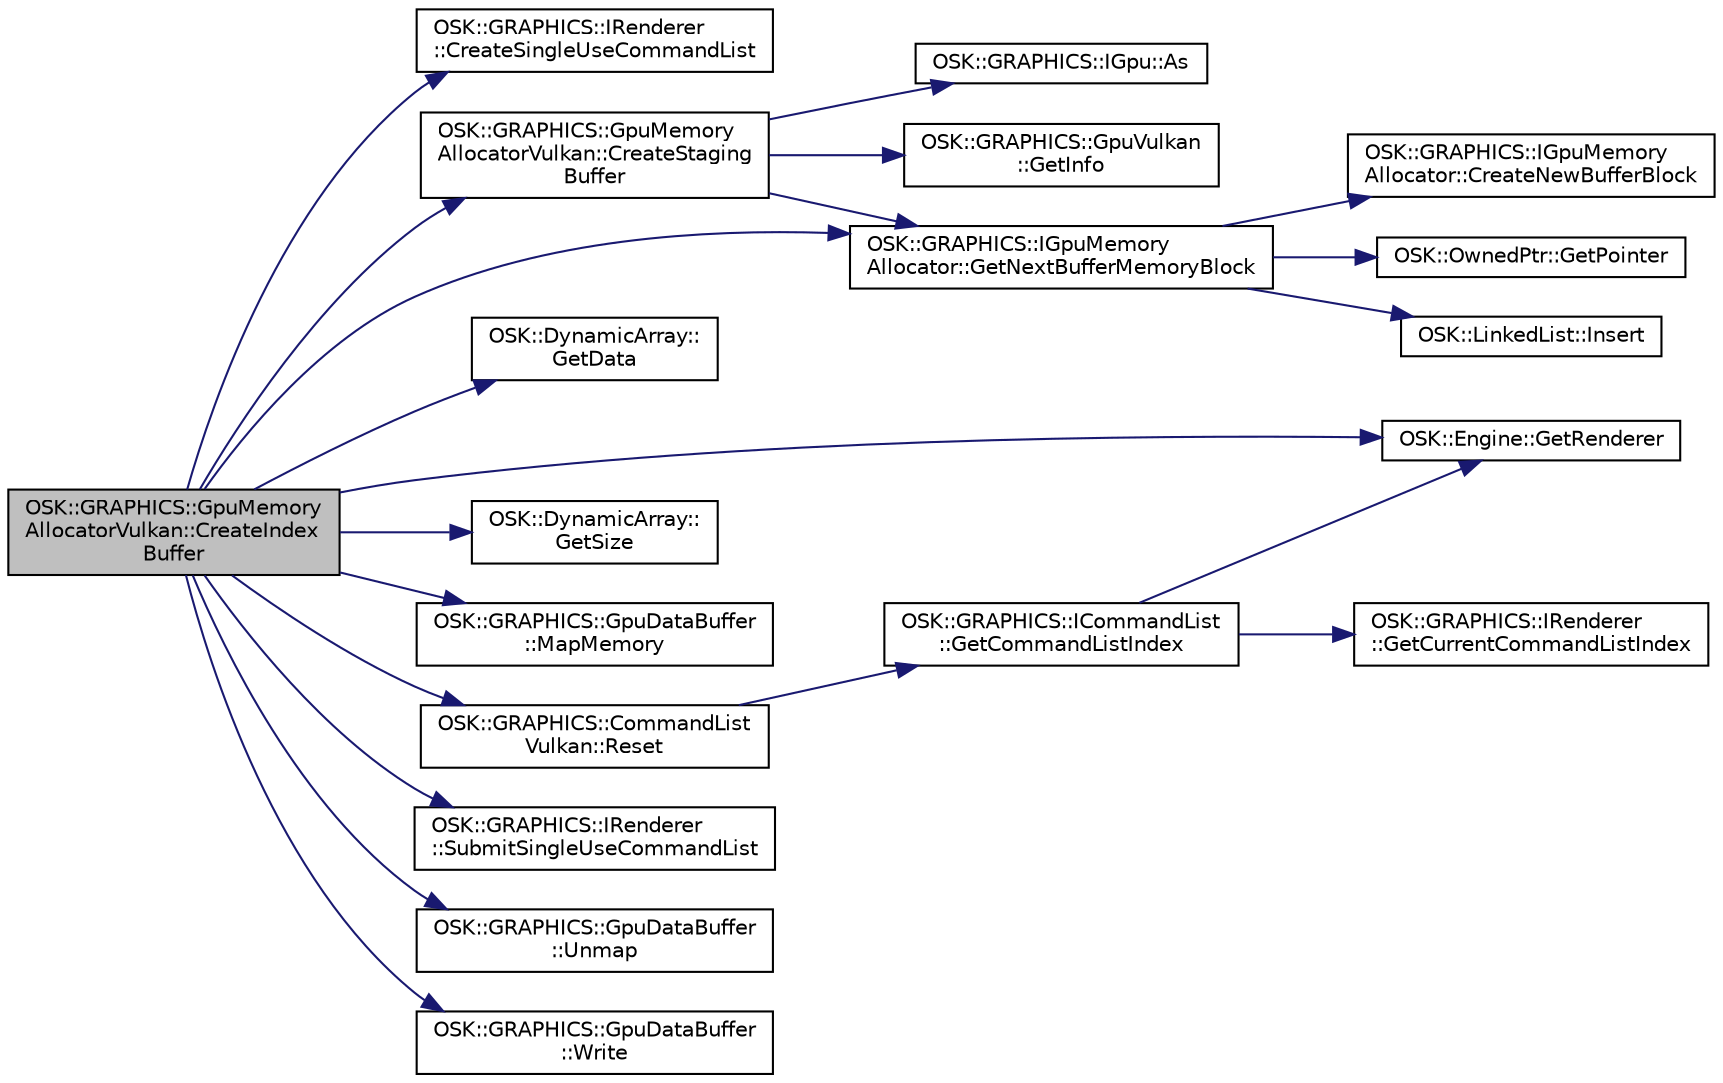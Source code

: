 digraph "OSK::GRAPHICS::GpuMemoryAllocatorVulkan::CreateIndexBuffer"
{
 // LATEX_PDF_SIZE
  edge [fontname="Helvetica",fontsize="10",labelfontname="Helvetica",labelfontsize="10"];
  node [fontname="Helvetica",fontsize="10",shape=record];
  rankdir="LR";
  Node1 [label="OSK::GRAPHICS::GpuMemory\lAllocatorVulkan::CreateIndex\lBuffer",height=0.2,width=0.4,color="black", fillcolor="grey75", style="filled", fontcolor="black",tooltip="Crea un buffer de índices con los índices dados."];
  Node1 -> Node2 [color="midnightblue",fontsize="10",style="solid"];
  Node2 [label="OSK::GRAPHICS::IRenderer\l::CreateSingleUseCommandList",height=0.2,width=0.4,color="black", fillcolor="white", style="filled",URL="$class_o_s_k_1_1_g_r_a_p_h_i_c_s_1_1_i_renderer.html#a0fa1cd26067c520e90cfa647f66e8366",tooltip="Crea una lista de comandos para un único uso. Útil para enviar datos a la GPU, por ejemplo."];
  Node1 -> Node3 [color="midnightblue",fontsize="10",style="solid"];
  Node3 [label="OSK::GRAPHICS::GpuMemory\lAllocatorVulkan::CreateStaging\lBuffer",height=0.2,width=0.4,color="black", fillcolor="white", style="filled",URL="$class_o_s_k_1_1_g_r_a_p_h_i_c_s_1_1_gpu_memory_allocator_vulkan.html#a3c918e33eec9f4230299a348c16d5fdf",tooltip="Crea un buffer temporal con el tamaño dado."];
  Node3 -> Node4 [color="midnightblue",fontsize="10",style="solid"];
  Node4 [label="OSK::GRAPHICS::IGpu::As",height=0.2,width=0.4,color="black", fillcolor="white", style="filled",URL="$class_o_s_k_1_1_g_r_a_p_h_i_c_s_1_1_i_gpu.html#a1b0e5d22fed49696034d38442892121c",tooltip="Castea la clase al tipo dado."];
  Node3 -> Node5 [color="midnightblue",fontsize="10",style="solid"];
  Node5 [label="OSK::GRAPHICS::GpuVulkan\l::GetInfo",height=0.2,width=0.4,color="black", fillcolor="white", style="filled",URL="$class_o_s_k_1_1_g_r_a_p_h_i_c_s_1_1_gpu_vulkan.html#aee5a2fabcfefd4fc26f06f30f2d83ed5",tooltip=" "];
  Node3 -> Node6 [color="midnightblue",fontsize="10",style="solid"];
  Node6 [label="OSK::GRAPHICS::IGpuMemory\lAllocator::GetNextBufferMemoryBlock",height=0.2,width=0.4,color="black", fillcolor="white", style="filled",URL="$class_o_s_k_1_1_g_r_a_p_h_i_c_s_1_1_i_gpu_memory_allocator.html#a688b3d07de2ec4181441bb0c220aaa49",tooltip="Devuelve un bloque con las características dadas."];
  Node6 -> Node7 [color="midnightblue",fontsize="10",style="solid"];
  Node7 [label="OSK::GRAPHICS::IGpuMemory\lAllocator::CreateNewBufferBlock",height=0.2,width=0.4,color="black", fillcolor="white", style="filled",URL="$class_o_s_k_1_1_g_r_a_p_h_i_c_s_1_1_i_gpu_memory_allocator.html#ac7dfea900bcde8fb8992cbd87054ffad",tooltip=" "];
  Node6 -> Node8 [color="midnightblue",fontsize="10",style="solid"];
  Node8 [label="OSK::OwnedPtr::GetPointer",height=0.2,width=0.4,color="black", fillcolor="white", style="filled",URL="$class_o_s_k_1_1_owned_ptr.html#a81dfab2299056fc9858aace55fca0042",tooltip="Devuelve el puntero nativo."];
  Node6 -> Node9 [color="midnightblue",fontsize="10",style="solid"];
  Node9 [label="OSK::LinkedList::Insert",height=0.2,width=0.4,color="black", fillcolor="white", style="filled",URL="$class_o_s_k_1_1_linked_list.html#a8fa021e2fec2e977c18544e6e5807963",tooltip="Añade un elemento a la lista."];
  Node1 -> Node10 [color="midnightblue",fontsize="10",style="solid"];
  Node10 [label="OSK::DynamicArray::\lGetData",height=0.2,width=0.4,color="black", fillcolor="white", style="filled",URL="$class_o_s_k_1_1_dynamic_array.html#ac8a6d70f938c482e1f7aa68c7d186bb8",tooltip="Devuelve el array original."];
  Node1 -> Node6 [color="midnightblue",fontsize="10",style="solid"];
  Node1 -> Node11 [color="midnightblue",fontsize="10",style="solid"];
  Node11 [label="OSK::Engine::GetRenderer",height=0.2,width=0.4,color="black", fillcolor="white", style="filled",URL="$class_o_s_k_1_1_engine.html#a019c5397d042224c134b7fd22c739d00",tooltip=" "];
  Node1 -> Node12 [color="midnightblue",fontsize="10",style="solid"];
  Node12 [label="OSK::DynamicArray::\lGetSize",height=0.2,width=0.4,color="black", fillcolor="white", style="filled",URL="$class_o_s_k_1_1_dynamic_array.html#a94d0cbf0543d0c976de674d31b15df90",tooltip="Devuelve el número de elementos almacenados."];
  Node1 -> Node13 [color="midnightblue",fontsize="10",style="solid"];
  Node13 [label="OSK::GRAPHICS::GpuDataBuffer\l::MapMemory",height=0.2,width=0.4,color="black", fillcolor="white", style="filled",URL="$class_o_s_k_1_1_g_r_a_p_h_i_c_s_1_1_gpu_data_buffer.html#a794d4d1ba8f5f2e81288398e59894eb9",tooltip="Mapea toda la memoria. Todo lo que se escriba en el buffer, también se escribirá en la GPU."];
  Node1 -> Node14 [color="midnightblue",fontsize="10",style="solid"];
  Node14 [label="OSK::GRAPHICS::CommandList\lVulkan::Reset",height=0.2,width=0.4,color="black", fillcolor="white", style="filled",URL="$class_o_s_k_1_1_g_r_a_p_h_i_c_s_1_1_command_list_vulkan.html#a439119fa0f25443732cdfb32aed59c8a",tooltip="Vacía la lista de comandos."];
  Node14 -> Node15 [color="midnightblue",fontsize="10",style="solid"];
  Node15 [label="OSK::GRAPHICS::ICommandList\l::GetCommandListIndex",height=0.2,width=0.4,color="black", fillcolor="white", style="filled",URL="$class_o_s_k_1_1_g_r_a_p_h_i_c_s_1_1_i_command_list.html#a2737fdfdca1c275d18f54cbb326dbc0d",tooltip=" "];
  Node15 -> Node16 [color="midnightblue",fontsize="10",style="solid"];
  Node16 [label="OSK::GRAPHICS::IRenderer\l::GetCurrentCommandListIndex",height=0.2,width=0.4,color="black", fillcolor="white", style="filled",URL="$class_o_s_k_1_1_g_r_a_p_h_i_c_s_1_1_i_renderer.html#a4a779e3af14025ec16d8a0c0a6cf0fe5",tooltip=" "];
  Node15 -> Node11 [color="midnightblue",fontsize="10",style="solid"];
  Node1 -> Node17 [color="midnightblue",fontsize="10",style="solid"];
  Node17 [label="OSK::GRAPHICS::IRenderer\l::SubmitSingleUseCommandList",height=0.2,width=0.4,color="black", fillcolor="white", style="filled",URL="$class_o_s_k_1_1_g_r_a_p_h_i_c_s_1_1_i_renderer.html#af337a6b45b1e298a4edff91981586d14",tooltip="Ejecuta el contenido de la lista de comandos."];
  Node1 -> Node18 [color="midnightblue",fontsize="10",style="solid"];
  Node18 [label="OSK::GRAPHICS::GpuDataBuffer\l::Unmap",height=0.2,width=0.4,color="black", fillcolor="white", style="filled",URL="$class_o_s_k_1_1_g_r_a_p_h_i_c_s_1_1_gpu_data_buffer.html#ae807883f0c19342039d54ba88d45e968",tooltip="Desmapea la memoria."];
  Node1 -> Node19 [color="midnightblue",fontsize="10",style="solid"];
  Node19 [label="OSK::GRAPHICS::GpuDataBuffer\l::Write",height=0.2,width=0.4,color="black", fillcolor="white", style="filled",URL="$class_o_s_k_1_1_g_r_a_p_h_i_c_s_1_1_gpu_data_buffer.html#aadfb37dc25b557c76dc43a3de3667d18",tooltip="Escribe la información en el buffer."];
}
